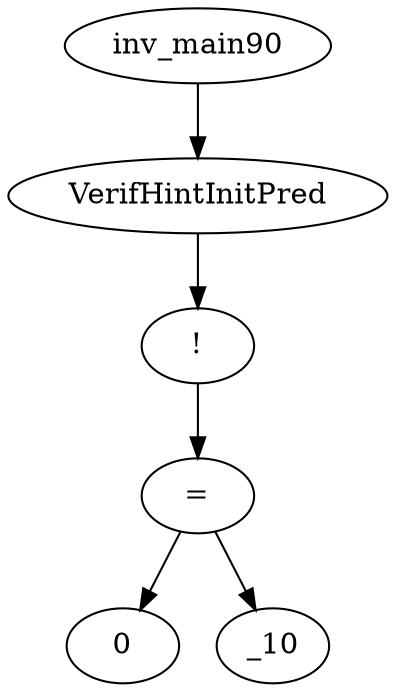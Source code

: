 digraph dag {
0 [label="inv_main90"];
1 [label="VerifHintInitPred"];
2 [label="!"];
3 [label="="];
4 [label="0"];
5 [label="_10"];
0->1
1->2
2->3
3->5
3 -> 4
}
